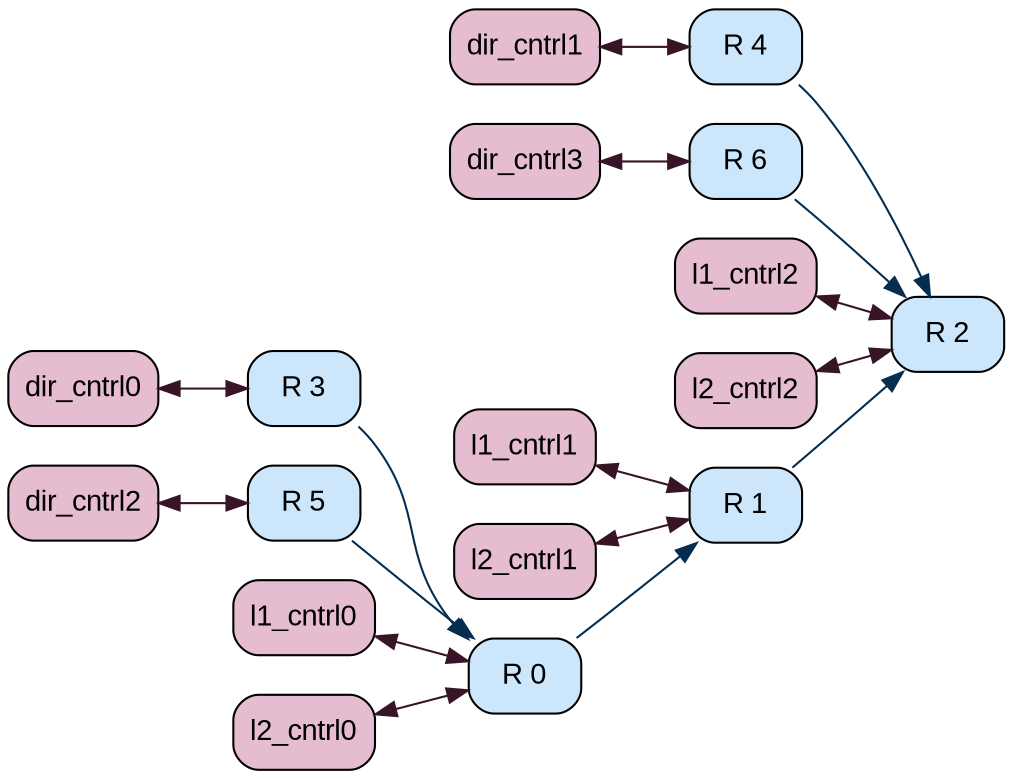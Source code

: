 graph G {
rankdir=LR;
"system.ruby.network.routers0" [color="#000000", fillcolor="#cce6fc", fontcolor="#000000", fontname=Arial, fontsize=14, label="R 0", shape=Mrecord, style="rounded, filled"];
"system.ruby.network.routers1" [color="#000000", fillcolor="#cce6fc", fontcolor="#000000", fontname=Arial, fontsize=14, label="R 1", shape=Mrecord, style="rounded, filled"];
"system.ruby.network.routers2" [color="#000000", fillcolor="#cce6fc", fontcolor="#000000", fontname=Arial, fontsize=14, label="R 2", shape=Mrecord, style="rounded, filled"];
"system.ruby.network.routers3" [color="#000000", fillcolor="#cce6fc", fontcolor="#000000", fontname=Arial, fontsize=14, label="R 3", shape=Mrecord, style="rounded, filled"];
"system.ruby.network.routers4" [color="#000000", fillcolor="#cce6fc", fontcolor="#000000", fontname=Arial, fontsize=14, label="R 4", shape=Mrecord, style="rounded, filled"];
"system.ruby.network.routers5" [color="#000000", fillcolor="#cce6fc", fontcolor="#000000", fontname=Arial, fontsize=14, label="R 5", shape=Mrecord, style="rounded, filled"];
"system.ruby.network.routers6" [color="#000000", fillcolor="#cce6fc", fontcolor="#000000", fontname=Arial, fontsize=14, label="R 6", shape=Mrecord, style="rounded, filled"];
"system.ruby.network.routers0" -- "system.ruby.network.routers1"  [color="#042d50", dir=forward, weight=0.5];
"system.ruby.network.routers1" -- "system.ruby.network.routers2"  [color="#042d50", dir=forward, weight=0.5];
"system.ruby.network.routers3" -- "system.ruby.network.routers0"  [color="#042d50", dir=forward, weight=0.5];
"system.ruby.network.routers4" -- "system.ruby.network.routers2"  [color="#042d50", dir=forward, weight=0.5];
"system.ruby.network.routers5" -- "system.ruby.network.routers0"  [color="#042d50", dir=forward, weight=0.5];
"system.ruby.network.routers6" -- "system.ruby.network.routers2"  [color="#042d50", dir=forward, weight=0.5];
"system.ruby.l1_cntrl0" [color="#000000", fillcolor="#e5bcd0", fontcolor="#000000", fontname=Arial, fontsize=14, label=l1_cntrl0, shape=Mrecord, style="rounded, filled"];
"system.ruby.l1_cntrl0" -- "system.ruby.network.routers0"  [color="#381526", dir=both, weight=1.0];
"system.ruby.l1_cntrl1" [color="#000000", fillcolor="#e5bcd0", fontcolor="#000000", fontname=Arial, fontsize=14, label=l1_cntrl1, shape=Mrecord, style="rounded, filled"];
"system.ruby.l1_cntrl1" -- "system.ruby.network.routers1"  [color="#381526", dir=both, weight=1.0];
"system.ruby.l1_cntrl2" [color="#000000", fillcolor="#e5bcd0", fontcolor="#000000", fontname=Arial, fontsize=14, label=l1_cntrl2, shape=Mrecord, style="rounded, filled"];
"system.ruby.l1_cntrl2" -- "system.ruby.network.routers2"  [color="#381526", dir=both, weight=1.0];
"system.ruby.l2_cntrl0" [color="#000000", fillcolor="#e5bcd0", fontcolor="#000000", fontname=Arial, fontsize=14, label=l2_cntrl0, shape=Mrecord, style="rounded, filled"];
"system.ruby.l2_cntrl0" -- "system.ruby.network.routers0"  [color="#381526", dir=both, weight=1.0];
"system.ruby.l2_cntrl1" [color="#000000", fillcolor="#e5bcd0", fontcolor="#000000", fontname=Arial, fontsize=14, label=l2_cntrl1, shape=Mrecord, style="rounded, filled"];
"system.ruby.l2_cntrl1" -- "system.ruby.network.routers1"  [color="#381526", dir=both, weight=1.0];
"system.ruby.l2_cntrl2" [color="#000000", fillcolor="#e5bcd0", fontcolor="#000000", fontname=Arial, fontsize=14, label=l2_cntrl2, shape=Mrecord, style="rounded, filled"];
"system.ruby.l2_cntrl2" -- "system.ruby.network.routers2"  [color="#381526", dir=both, weight=1.0];
"system.ruby.dir_cntrl0" [color="#000000", fillcolor="#e5bcd0", fontcolor="#000000", fontname=Arial, fontsize=14, label=dir_cntrl0, shape=Mrecord, style="rounded, filled"];
"system.ruby.dir_cntrl0" -- "system.ruby.network.routers3"  [color="#381526", dir=both, weight=1.0];
"system.ruby.dir_cntrl1" [color="#000000", fillcolor="#e5bcd0", fontcolor="#000000", fontname=Arial, fontsize=14, label=dir_cntrl1, shape=Mrecord, style="rounded, filled"];
"system.ruby.dir_cntrl1" -- "system.ruby.network.routers4"  [color="#381526", dir=both, weight=1.0];
"system.ruby.dir_cntrl2" [color="#000000", fillcolor="#e5bcd0", fontcolor="#000000", fontname=Arial, fontsize=14, label=dir_cntrl2, shape=Mrecord, style="rounded, filled"];
"system.ruby.dir_cntrl2" -- "system.ruby.network.routers5"  [color="#381526", dir=both, weight=1.0];
"system.ruby.dir_cntrl3" [color="#000000", fillcolor="#e5bcd0", fontcolor="#000000", fontname=Arial, fontsize=14, label=dir_cntrl3, shape=Mrecord, style="rounded, filled"];
"system.ruby.dir_cntrl3" -- "system.ruby.network.routers6"  [color="#381526", dir=both, weight=1.0];
}
